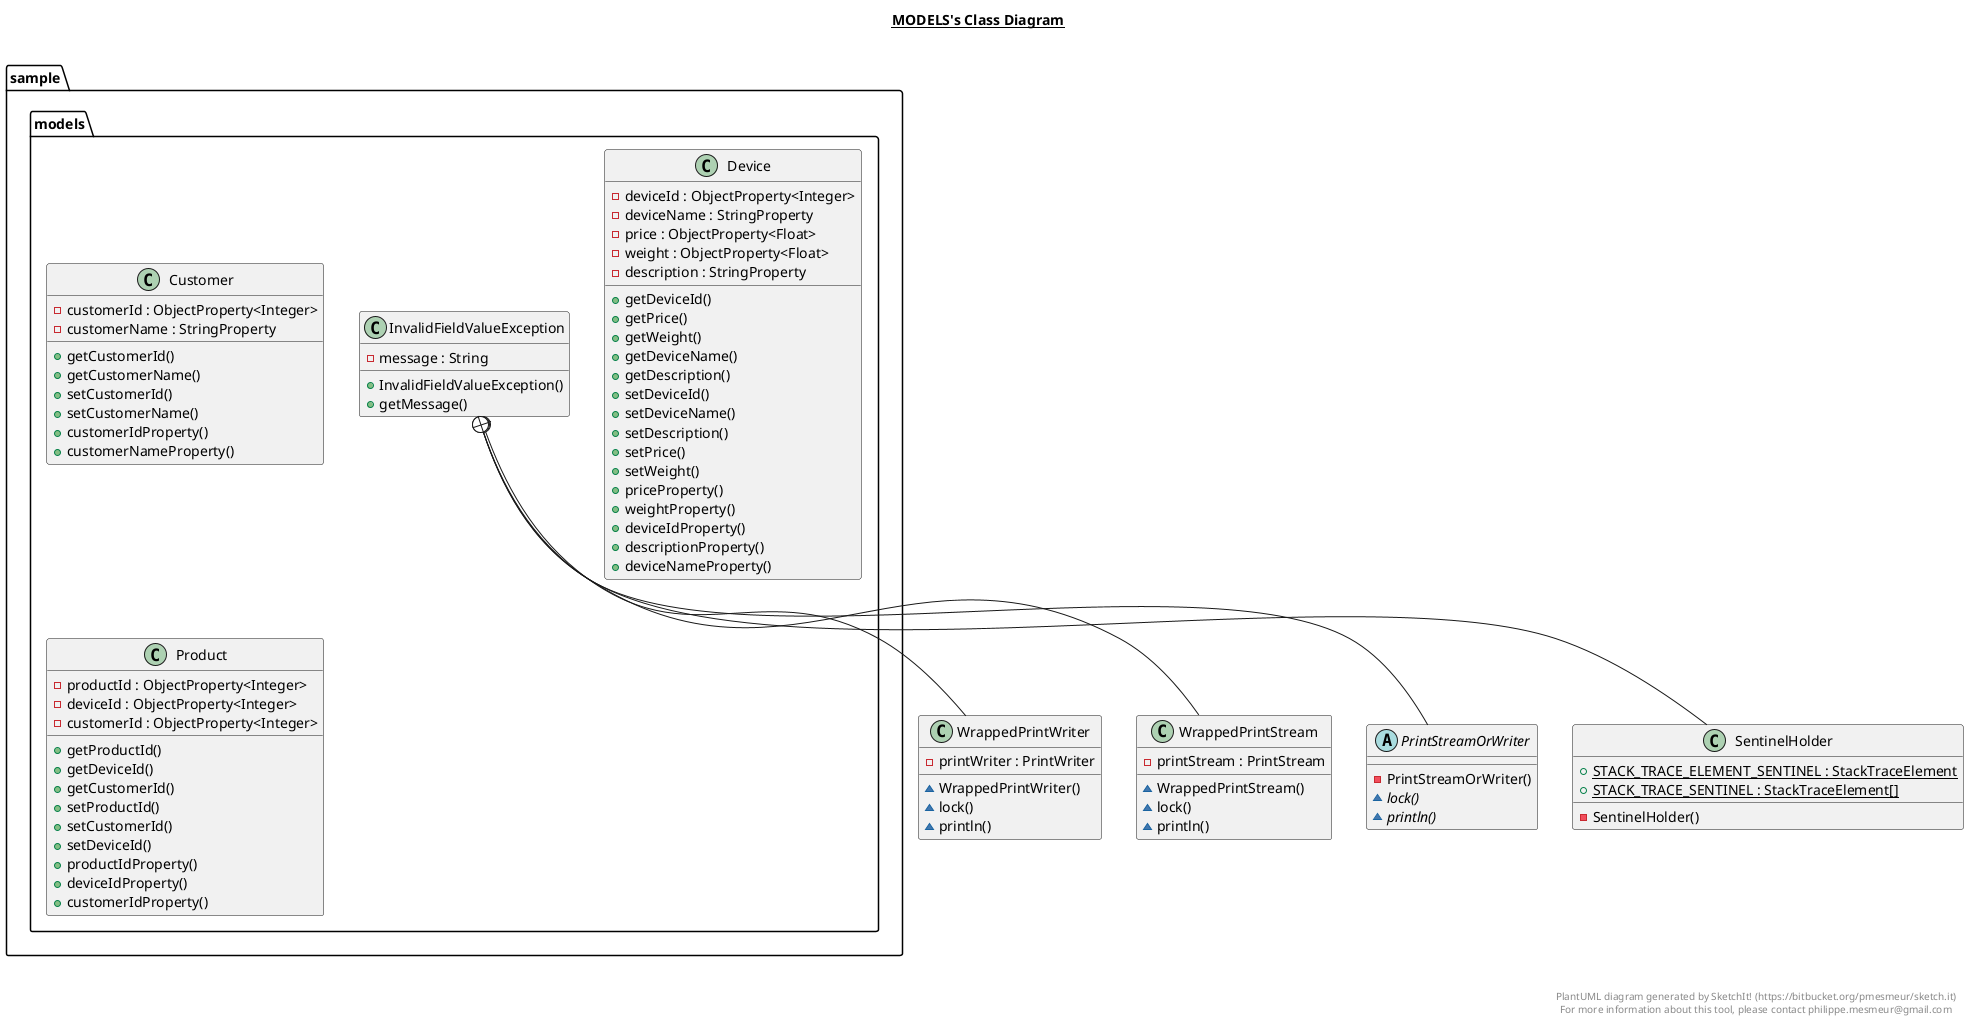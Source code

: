 @startuml

title __MODELS's Class Diagram__\n

  package sample {
    package sample.models {
      class Customer {
          - customerId : ObjectProperty<Integer>
          - customerName : StringProperty
          + getCustomerId()
          + getCustomerName()
          + setCustomerId()
          + setCustomerName()
          + customerIdProperty()
          + customerNameProperty()
      }
    }
  }
  

  package sample {
    package sample.models {
      class Device {
          - deviceId : ObjectProperty<Integer>
          - deviceName : StringProperty
          - price : ObjectProperty<Float>
          - weight : ObjectProperty<Float>
          - description : StringProperty
          + getDeviceId()
          + getPrice()
          + getWeight()
          + getDeviceName()
          + getDescription()
          + setDeviceId()
          + setDeviceName()
          + setDescription()
          + setPrice()
          + setWeight()
          + priceProperty()
          + weightProperty()
          + deviceIdProperty()
          + descriptionProperty()
          + deviceNameProperty()
      }
    }
  }
  

  package sample {
    package sample.models {
      class InvalidFieldValueException {
          - message : String
          + InvalidFieldValueException()
          + getMessage()
      }
    }
  }
  

  class WrappedPrintWriter {
      - printWriter : PrintWriter
      ~ WrappedPrintWriter()
      ~ lock()
      ~ println()
  }
  

  class WrappedPrintStream {
      - printStream : PrintStream
      ~ WrappedPrintStream()
      ~ lock()
      ~ println()
  }
  

  abstract class PrintStreamOrWriter {
      - PrintStreamOrWriter()
      {abstract} ~ lock()
      {abstract} ~ println()
  }
  

  class SentinelHolder {
      {static} + STACK_TRACE_ELEMENT_SENTINEL : StackTraceElement
      {static} + STACK_TRACE_SENTINEL : StackTraceElement[]
      - SentinelHolder()
  }
  

  package sample {
    package sample.models {
      class Product {
          - productId : ObjectProperty<Integer>
          - deviceId : ObjectProperty<Integer>
          - customerId : ObjectProperty<Integer>
          + getProductId()
          + getDeviceId()
          + getCustomerId()
          + setProductId()
          + setCustomerId()
          + setDeviceId()
          + productIdProperty()
          + deviceIdProperty()
          + customerIdProperty()
      }
    }
  }
  

  InvalidFieldValueException +-down- WrappedPrintWriter
  InvalidFieldValueException +-down- WrappedPrintStream
  InvalidFieldValueException +-down- PrintStreamOrWriter
  InvalidFieldValueException +-down- SentinelHolder


right footer


PlantUML diagram generated by SketchIt! (https://bitbucket.org/pmesmeur/sketch.it)
For more information about this tool, please contact philippe.mesmeur@gmail.com
endfooter

@enduml
